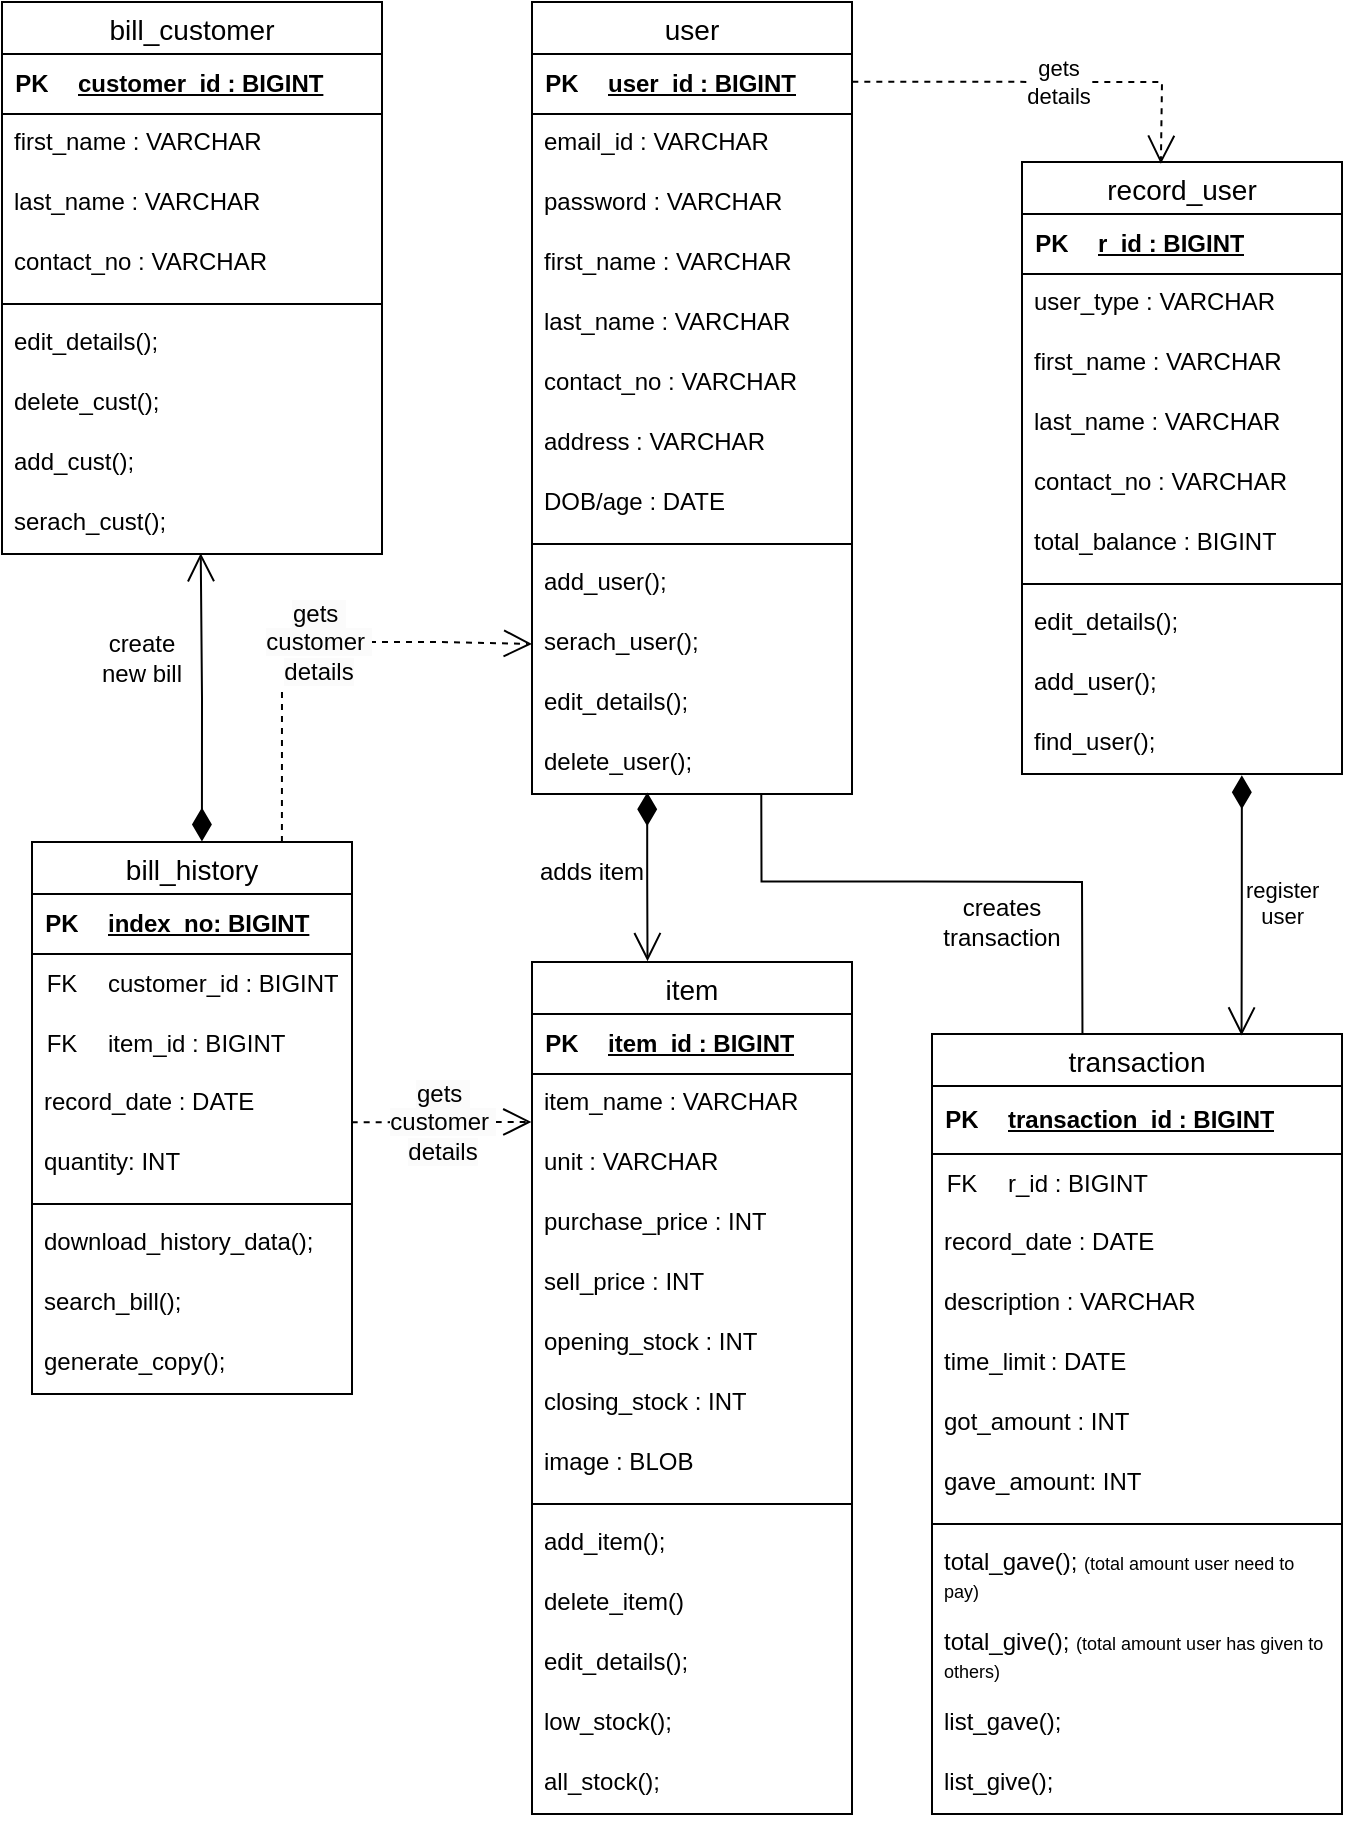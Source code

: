 <mxfile version="26.0.16">
  <diagram id="PZe1qj-bvXNTEFzyHvbW" name="Page-1">
    <mxGraphModel dx="1050" dy="1840" grid="1" gridSize="10" guides="1" tooltips="0" connect="1" arrows="1" fold="1" page="1" pageScale="1" pageWidth="827" pageHeight="1169" math="0" shadow="0">
      <root>
        <mxCell id="0" />
        <mxCell id="1" parent="0" />
        <mxCell id="OgrNJmDPZOdpI7t1inwg-30" value="user" style="swimlane;fontStyle=0;childLayout=stackLayout;horizontal=1;startSize=26;horizontalStack=0;resizeParent=1;resizeParentMax=0;resizeLast=0;collapsible=1;marginBottom=0;align=center;fontSize=14;" parent="1" vertex="1">
          <mxGeometry x="325" y="-1120" width="160" height="396" as="geometry">
            <mxRectangle x="120" y="110" width="110" height="30" as="alternateBounds" />
          </mxGeometry>
        </mxCell>
        <mxCell id="OgrNJmDPZOdpI7t1inwg-42" value="" style="shape=table;startSize=0;container=1;collapsible=1;childLayout=tableLayout;fixedRows=1;rowLines=0;fontStyle=0;align=center;resizeLast=1;strokeColor=none;fillColor=none;collapsible=0;" parent="OgrNJmDPZOdpI7t1inwg-30" vertex="1">
          <mxGeometry y="26" width="160" height="30" as="geometry" />
        </mxCell>
        <mxCell id="OgrNJmDPZOdpI7t1inwg-43" value="" style="shape=tableRow;horizontal=0;startSize=0;swimlaneHead=0;swimlaneBody=0;fillColor=none;collapsible=0;dropTarget=0;points=[[0,0.5],[1,0.5]];portConstraint=eastwest;top=0;left=0;right=0;bottom=1;" parent="OgrNJmDPZOdpI7t1inwg-42" vertex="1">
          <mxGeometry width="160" height="30" as="geometry" />
        </mxCell>
        <mxCell id="OgrNJmDPZOdpI7t1inwg-44" value="PK" style="shape=partialRectangle;connectable=0;fillColor=none;top=0;left=0;bottom=0;right=0;fontStyle=1;overflow=hidden;whiteSpace=wrap;html=1;" parent="OgrNJmDPZOdpI7t1inwg-43" vertex="1">
          <mxGeometry width="30" height="30" as="geometry">
            <mxRectangle width="30" height="30" as="alternateBounds" />
          </mxGeometry>
        </mxCell>
        <mxCell id="OgrNJmDPZOdpI7t1inwg-45" value="user_id : BIGINT" style="shape=partialRectangle;connectable=0;fillColor=none;top=0;left=0;bottom=0;right=0;align=left;spacingLeft=6;fontStyle=5;overflow=hidden;whiteSpace=wrap;html=1;" parent="OgrNJmDPZOdpI7t1inwg-43" vertex="1">
          <mxGeometry x="30" width="130" height="30" as="geometry">
            <mxRectangle width="130" height="30" as="alternateBounds" />
          </mxGeometry>
        </mxCell>
        <mxCell id="OgrNJmDPZOdpI7t1inwg-32" value="email_id : VARCHAR" style="text;strokeColor=none;fillColor=none;spacingLeft=4;spacingRight=4;overflow=hidden;rotatable=0;points=[[0,0.5],[1,0.5]];portConstraint=eastwest;fontSize=12;whiteSpace=wrap;html=1;" parent="OgrNJmDPZOdpI7t1inwg-30" vertex="1">
          <mxGeometry y="56" width="160" height="30" as="geometry" />
        </mxCell>
        <mxCell id="OgrNJmDPZOdpI7t1inwg-33" value="password : VARCHAR" style="text;strokeColor=none;fillColor=none;spacingLeft=4;spacingRight=4;overflow=hidden;rotatable=0;points=[[0,0.5],[1,0.5]];portConstraint=eastwest;fontSize=12;whiteSpace=wrap;html=1;" parent="OgrNJmDPZOdpI7t1inwg-30" vertex="1">
          <mxGeometry y="86" width="160" height="30" as="geometry" />
        </mxCell>
        <mxCell id="OgrNJmDPZOdpI7t1inwg-34" value="first_name : VARCHAR" style="text;strokeColor=none;fillColor=none;spacingLeft=4;spacingRight=4;overflow=hidden;rotatable=0;points=[[0,0.5],[1,0.5]];portConstraint=eastwest;fontSize=12;whiteSpace=wrap;html=1;" parent="OgrNJmDPZOdpI7t1inwg-30" vertex="1">
          <mxGeometry y="116" width="160" height="30" as="geometry" />
        </mxCell>
        <mxCell id="OgrNJmDPZOdpI7t1inwg-35" value="&lt;div&gt;last_name :&amp;nbsp;&lt;span style=&quot;background-color: transparent; color: light-dark(rgb(0, 0, 0), rgb(255, 255, 255));&quot;&gt;VARCHAR&lt;/span&gt;&lt;/div&gt;" style="text;strokeColor=none;fillColor=none;spacingLeft=4;spacingRight=4;overflow=hidden;rotatable=0;points=[[0,0.5],[1,0.5]];portConstraint=eastwest;fontSize=12;whiteSpace=wrap;html=1;" parent="OgrNJmDPZOdpI7t1inwg-30" vertex="1">
          <mxGeometry y="146" width="160" height="30" as="geometry" />
        </mxCell>
        <mxCell id="OgrNJmDPZOdpI7t1inwg-36" value="contact_no : VARCHAR" style="text;strokeColor=none;fillColor=none;spacingLeft=4;spacingRight=4;overflow=hidden;rotatable=0;points=[[0,0.5],[1,0.5]];portConstraint=eastwest;fontSize=12;whiteSpace=wrap;html=1;" parent="OgrNJmDPZOdpI7t1inwg-30" vertex="1">
          <mxGeometry y="176" width="160" height="30" as="geometry" />
        </mxCell>
        <mxCell id="OgrNJmDPZOdpI7t1inwg-37" value="address : VARCHAR" style="text;strokeColor=none;fillColor=none;spacingLeft=4;spacingRight=4;overflow=hidden;rotatable=0;points=[[0,0.5],[1,0.5]];portConstraint=eastwest;fontSize=12;whiteSpace=wrap;html=1;" parent="OgrNJmDPZOdpI7t1inwg-30" vertex="1">
          <mxGeometry y="206" width="160" height="30" as="geometry" />
        </mxCell>
        <mxCell id="OgrNJmDPZOdpI7t1inwg-46" value="DOB/age : DATE" style="text;strokeColor=none;fillColor=none;spacingLeft=4;spacingRight=4;overflow=hidden;rotatable=0;points=[[0,0.5],[1,0.5]];portConstraint=eastwest;fontSize=12;whiteSpace=wrap;html=1;" parent="OgrNJmDPZOdpI7t1inwg-30" vertex="1">
          <mxGeometry y="236" width="160" height="30" as="geometry" />
        </mxCell>
        <mxCell id="rYFZgHPbWx4x0W_JMUSm-1" value="" style="line;strokeWidth=1;rotatable=0;dashed=0;labelPosition=right;align=left;verticalAlign=middle;spacingTop=0;spacingLeft=6;points=[];portConstraint=eastwest;" parent="OgrNJmDPZOdpI7t1inwg-30" vertex="1">
          <mxGeometry y="266" width="160" height="10" as="geometry" />
        </mxCell>
        <mxCell id="neERQ3OP8gkBH_mZIdAy-8" value="add_user();" style="text;strokeColor=none;fillColor=none;spacingLeft=4;spacingRight=4;overflow=hidden;rotatable=0;points=[[0,0.5],[1,0.5]];portConstraint=eastwest;fontSize=12;whiteSpace=wrap;html=1;" parent="OgrNJmDPZOdpI7t1inwg-30" vertex="1">
          <mxGeometry y="276" width="160" height="30" as="geometry" />
        </mxCell>
        <mxCell id="neERQ3OP8gkBH_mZIdAy-10" value="serach_user();" style="text;strokeColor=none;fillColor=none;spacingLeft=4;spacingRight=4;overflow=hidden;rotatable=0;points=[[0,0.5],[1,0.5]];portConstraint=eastwest;fontSize=12;whiteSpace=wrap;html=1;" parent="OgrNJmDPZOdpI7t1inwg-30" vertex="1">
          <mxGeometry y="306" width="160" height="30" as="geometry" />
        </mxCell>
        <mxCell id="uLHQg3pXiaKeuzU78tB_-4" value="edit_details();" style="text;strokeColor=none;fillColor=none;spacingLeft=4;spacingRight=4;overflow=hidden;rotatable=0;points=[[0,0.5],[1,0.5]];portConstraint=eastwest;fontSize=12;whiteSpace=wrap;html=1;" parent="OgrNJmDPZOdpI7t1inwg-30" vertex="1">
          <mxGeometry y="336" width="160" height="30" as="geometry" />
        </mxCell>
        <mxCell id="neERQ3OP8gkBH_mZIdAy-9" value="delete_user();" style="text;strokeColor=none;fillColor=none;spacingLeft=4;spacingRight=4;overflow=hidden;rotatable=0;points=[[0,0.5],[1,0.5]];portConstraint=eastwest;fontSize=12;whiteSpace=wrap;html=1;" parent="OgrNJmDPZOdpI7t1inwg-30" vertex="1">
          <mxGeometry y="366" width="160" height="30" as="geometry" />
        </mxCell>
        <mxCell id="OgrNJmDPZOdpI7t1inwg-47" value="item" style="swimlane;fontStyle=0;childLayout=stackLayout;horizontal=1;startSize=26;horizontalStack=0;resizeParent=1;resizeParentMax=0;resizeLast=0;collapsible=1;marginBottom=0;align=center;fontSize=14;" parent="1" vertex="1">
          <mxGeometry x="325" y="-640" width="160" height="426" as="geometry">
            <mxRectangle x="120" y="490" width="110" height="30" as="alternateBounds" />
          </mxGeometry>
        </mxCell>
        <mxCell id="OgrNJmDPZOdpI7t1inwg-48" value="" style="shape=table;startSize=0;container=1;collapsible=1;childLayout=tableLayout;fixedRows=1;rowLines=0;fontStyle=0;align=center;resizeLast=1;strokeColor=none;fillColor=none;collapsible=0;" parent="OgrNJmDPZOdpI7t1inwg-47" vertex="1">
          <mxGeometry y="26" width="160" height="30" as="geometry" />
        </mxCell>
        <mxCell id="OgrNJmDPZOdpI7t1inwg-49" value="" style="shape=tableRow;horizontal=0;startSize=0;swimlaneHead=0;swimlaneBody=0;fillColor=none;collapsible=0;dropTarget=0;points=[[0,0.5],[1,0.5]];portConstraint=eastwest;top=0;left=0;right=0;bottom=1;" parent="OgrNJmDPZOdpI7t1inwg-48" vertex="1">
          <mxGeometry width="160" height="30" as="geometry" />
        </mxCell>
        <mxCell id="OgrNJmDPZOdpI7t1inwg-50" value="PK" style="shape=partialRectangle;connectable=0;fillColor=none;top=0;left=0;bottom=0;right=0;fontStyle=1;overflow=hidden;whiteSpace=wrap;html=1;" parent="OgrNJmDPZOdpI7t1inwg-49" vertex="1">
          <mxGeometry width="30" height="30" as="geometry">
            <mxRectangle width="30" height="30" as="alternateBounds" />
          </mxGeometry>
        </mxCell>
        <mxCell id="OgrNJmDPZOdpI7t1inwg-51" value="item_id : BIGINT" style="shape=partialRectangle;connectable=0;fillColor=none;top=0;left=0;bottom=0;right=0;align=left;spacingLeft=6;fontStyle=5;overflow=hidden;whiteSpace=wrap;html=1;" parent="OgrNJmDPZOdpI7t1inwg-49" vertex="1">
          <mxGeometry x="30" width="130" height="30" as="geometry">
            <mxRectangle width="130" height="30" as="alternateBounds" />
          </mxGeometry>
        </mxCell>
        <mxCell id="OgrNJmDPZOdpI7t1inwg-52" value="item_name : VARCHAR" style="text;strokeColor=none;fillColor=none;spacingLeft=4;spacingRight=4;overflow=hidden;rotatable=0;points=[[0,0.5],[1,0.5]];portConstraint=eastwest;fontSize=12;whiteSpace=wrap;html=1;" parent="OgrNJmDPZOdpI7t1inwg-47" vertex="1">
          <mxGeometry y="56" width="160" height="30" as="geometry" />
        </mxCell>
        <mxCell id="OgrNJmDPZOdpI7t1inwg-53" value="unit : VARCHAR" style="text;strokeColor=none;fillColor=none;spacingLeft=4;spacingRight=4;overflow=hidden;rotatable=0;points=[[0,0.5],[1,0.5]];portConstraint=eastwest;fontSize=12;whiteSpace=wrap;html=1;" parent="OgrNJmDPZOdpI7t1inwg-47" vertex="1">
          <mxGeometry y="86" width="160" height="30" as="geometry" />
        </mxCell>
        <mxCell id="OgrNJmDPZOdpI7t1inwg-55" value="&lt;div&gt;purchase_price : INT&lt;/div&gt;" style="text;strokeColor=none;fillColor=none;spacingLeft=4;spacingRight=4;overflow=hidden;rotatable=0;points=[[0,0.5],[1,0.5]];portConstraint=eastwest;fontSize=12;whiteSpace=wrap;html=1;" parent="OgrNJmDPZOdpI7t1inwg-47" vertex="1">
          <mxGeometry y="116" width="160" height="30" as="geometry" />
        </mxCell>
        <mxCell id="OgrNJmDPZOdpI7t1inwg-54" value="sell_price : INT" style="text;strokeColor=none;fillColor=none;spacingLeft=4;spacingRight=4;overflow=hidden;rotatable=0;points=[[0,0.5],[1,0.5]];portConstraint=eastwest;fontSize=12;whiteSpace=wrap;html=1;" parent="OgrNJmDPZOdpI7t1inwg-47" vertex="1">
          <mxGeometry y="146" width="160" height="30" as="geometry" />
        </mxCell>
        <mxCell id="OgrNJmDPZOdpI7t1inwg-56" value="opening_stock : INT&lt;span style=&quot;white-space: pre;&quot;&gt;&#x9;&lt;/span&gt;" style="text;strokeColor=none;fillColor=none;spacingLeft=4;spacingRight=4;overflow=hidden;rotatable=0;points=[[0,0.5],[1,0.5]];portConstraint=eastwest;fontSize=12;whiteSpace=wrap;html=1;" parent="OgrNJmDPZOdpI7t1inwg-47" vertex="1">
          <mxGeometry y="176" width="160" height="30" as="geometry" />
        </mxCell>
        <mxCell id="OgrNJmDPZOdpI7t1inwg-57" value="closing_stock : INT" style="text;strokeColor=none;fillColor=none;spacingLeft=4;spacingRight=4;overflow=hidden;rotatable=0;points=[[0,0.5],[1,0.5]];portConstraint=eastwest;fontSize=12;whiteSpace=wrap;html=1;" parent="OgrNJmDPZOdpI7t1inwg-47" vertex="1">
          <mxGeometry y="206" width="160" height="30" as="geometry" />
        </mxCell>
        <mxCell id="OgrNJmDPZOdpI7t1inwg-58" value="image : BLOB" style="text;strokeColor=none;fillColor=none;spacingLeft=4;spacingRight=4;overflow=hidden;rotatable=0;points=[[0,0.5],[1,0.5]];portConstraint=eastwest;fontSize=12;whiteSpace=wrap;html=1;" parent="OgrNJmDPZOdpI7t1inwg-47" vertex="1">
          <mxGeometry y="236" width="160" height="30" as="geometry" />
        </mxCell>
        <mxCell id="rYFZgHPbWx4x0W_JMUSm-25" value="" style="line;strokeWidth=1;rotatable=0;dashed=0;labelPosition=right;align=left;verticalAlign=middle;spacingTop=0;spacingLeft=6;points=[];portConstraint=eastwest;" parent="OgrNJmDPZOdpI7t1inwg-47" vertex="1">
          <mxGeometry y="266" width="160" height="10" as="geometry" />
        </mxCell>
        <mxCell id="neERQ3OP8gkBH_mZIdAy-6" value="add_item();" style="text;strokeColor=none;fillColor=none;spacingLeft=4;spacingRight=4;overflow=hidden;rotatable=0;points=[[0,0.5],[1,0.5]];portConstraint=eastwest;fontSize=12;whiteSpace=wrap;html=1;" parent="OgrNJmDPZOdpI7t1inwg-47" vertex="1">
          <mxGeometry y="276" width="160" height="30" as="geometry" />
        </mxCell>
        <mxCell id="neERQ3OP8gkBH_mZIdAy-7" value="delete_item()" style="text;strokeColor=none;fillColor=none;spacingLeft=4;spacingRight=4;overflow=hidden;rotatable=0;points=[[0,0.5],[1,0.5]];portConstraint=eastwest;fontSize=12;whiteSpace=wrap;html=1;" parent="OgrNJmDPZOdpI7t1inwg-47" vertex="1">
          <mxGeometry y="306" width="160" height="30" as="geometry" />
        </mxCell>
        <mxCell id="neERQ3OP8gkBH_mZIdAy-1" value="edit_details();" style="text;strokeColor=none;fillColor=none;spacingLeft=4;spacingRight=4;overflow=hidden;rotatable=0;points=[[0,0.5],[1,0.5]];portConstraint=eastwest;fontSize=12;whiteSpace=wrap;html=1;" parent="OgrNJmDPZOdpI7t1inwg-47" vertex="1">
          <mxGeometry y="336" width="160" height="30" as="geometry" />
        </mxCell>
        <mxCell id="uLHQg3pXiaKeuzU78tB_-5" value="low_stock();" style="text;strokeColor=none;fillColor=none;spacingLeft=4;spacingRight=4;overflow=hidden;rotatable=0;points=[[0,0.5],[1,0.5]];portConstraint=eastwest;fontSize=12;whiteSpace=wrap;html=1;" parent="OgrNJmDPZOdpI7t1inwg-47" vertex="1">
          <mxGeometry y="366" width="160" height="30" as="geometry" />
        </mxCell>
        <mxCell id="uLHQg3pXiaKeuzU78tB_-6" value="all_stock();" style="text;strokeColor=none;fillColor=none;spacingLeft=4;spacingRight=4;overflow=hidden;rotatable=0;points=[[0,0.5],[1,0.5]];portConstraint=eastwest;fontSize=12;whiteSpace=wrap;html=1;" parent="OgrNJmDPZOdpI7t1inwg-47" vertex="1">
          <mxGeometry y="396" width="160" height="30" as="geometry" />
        </mxCell>
        <mxCell id="OgrNJmDPZOdpI7t1inwg-59" value="record_user" style="swimlane;fontStyle=0;childLayout=stackLayout;horizontal=1;startSize=26;horizontalStack=0;resizeParent=1;resizeParentMax=0;resizeLast=0;collapsible=1;marginBottom=0;align=center;fontSize=14;glass=0;shadow=0;rounded=0;swimlaneLine=1;" parent="1" vertex="1">
          <mxGeometry x="570" y="-1040" width="160" height="306" as="geometry">
            <mxRectangle x="490" y="200" width="110" height="30" as="alternateBounds" />
          </mxGeometry>
        </mxCell>
        <mxCell id="OgrNJmDPZOdpI7t1inwg-60" value="" style="shape=table;startSize=0;container=1;collapsible=1;childLayout=tableLayout;fixedRows=1;rowLines=0;fontStyle=0;align=center;resizeLast=1;strokeColor=none;fillColor=none;collapsible=0;" parent="OgrNJmDPZOdpI7t1inwg-59" vertex="1">
          <mxGeometry y="26" width="160" height="30" as="geometry" />
        </mxCell>
        <mxCell id="OgrNJmDPZOdpI7t1inwg-61" value="" style="shape=tableRow;horizontal=0;startSize=0;swimlaneHead=0;swimlaneBody=0;fillColor=none;collapsible=0;dropTarget=0;points=[[0,0.5],[1,0.5]];portConstraint=eastwest;top=0;left=0;right=0;bottom=1;" parent="OgrNJmDPZOdpI7t1inwg-60" vertex="1">
          <mxGeometry width="160" height="30" as="geometry" />
        </mxCell>
        <mxCell id="OgrNJmDPZOdpI7t1inwg-62" value="PK" style="shape=partialRectangle;connectable=0;fillColor=none;top=0;left=0;bottom=0;right=0;fontStyle=1;overflow=hidden;whiteSpace=wrap;html=1;" parent="OgrNJmDPZOdpI7t1inwg-61" vertex="1">
          <mxGeometry width="30" height="30" as="geometry">
            <mxRectangle width="30" height="30" as="alternateBounds" />
          </mxGeometry>
        </mxCell>
        <mxCell id="OgrNJmDPZOdpI7t1inwg-63" value="r_id : BIGINT" style="shape=partialRectangle;connectable=0;fillColor=none;top=0;left=0;bottom=0;right=0;align=left;spacingLeft=6;fontStyle=5;overflow=hidden;whiteSpace=wrap;html=1;" parent="OgrNJmDPZOdpI7t1inwg-61" vertex="1">
          <mxGeometry x="30" width="130" height="30" as="geometry">
            <mxRectangle width="130" height="30" as="alternateBounds" />
          </mxGeometry>
        </mxCell>
        <mxCell id="OgrNJmDPZOdpI7t1inwg-64" value="user_type : VARCHAR" style="text;strokeColor=none;fillColor=none;spacingLeft=4;spacingRight=4;overflow=hidden;rotatable=0;points=[[0,0.5],[1,0.5]];portConstraint=eastwest;fontSize=12;whiteSpace=wrap;html=1;" parent="OgrNJmDPZOdpI7t1inwg-59" vertex="1">
          <mxGeometry y="56" width="160" height="30" as="geometry" />
        </mxCell>
        <mxCell id="OgrNJmDPZOdpI7t1inwg-66" value="first_name : VARCHAR" style="text;strokeColor=none;fillColor=none;spacingLeft=4;spacingRight=4;overflow=hidden;rotatable=0;points=[[0,0.5],[1,0.5]];portConstraint=eastwest;fontSize=12;whiteSpace=wrap;html=1;" parent="OgrNJmDPZOdpI7t1inwg-59" vertex="1">
          <mxGeometry y="86" width="160" height="30" as="geometry" />
        </mxCell>
        <mxCell id="OgrNJmDPZOdpI7t1inwg-67" value="&lt;div&gt;last_name :&amp;nbsp;&lt;span style=&quot;background-color: transparent; color: light-dark(rgb(0, 0, 0), rgb(255, 255, 255));&quot;&gt;VARCHAR&lt;/span&gt;&lt;/div&gt;" style="text;strokeColor=none;fillColor=none;spacingLeft=4;spacingRight=4;overflow=hidden;rotatable=0;points=[[0,0.5],[1,0.5]];portConstraint=eastwest;fontSize=12;whiteSpace=wrap;html=1;" parent="OgrNJmDPZOdpI7t1inwg-59" vertex="1">
          <mxGeometry y="116" width="160" height="30" as="geometry" />
        </mxCell>
        <mxCell id="OgrNJmDPZOdpI7t1inwg-68" value="contact_no : VARCHAR" style="text;strokeColor=none;fillColor=none;spacingLeft=4;spacingRight=4;overflow=hidden;rotatable=0;points=[[0,0.5],[1,0.5]];portConstraint=eastwest;fontSize=12;whiteSpace=wrap;html=1;" parent="OgrNJmDPZOdpI7t1inwg-59" vertex="1">
          <mxGeometry y="146" width="160" height="30" as="geometry" />
        </mxCell>
        <mxCell id="OgrNJmDPZOdpI7t1inwg-65" value="total_balance : BIGINT" style="text;strokeColor=none;fillColor=none;spacingLeft=4;spacingRight=4;overflow=hidden;rotatable=0;points=[[0,0.5],[1,0.5]];portConstraint=eastwest;fontSize=12;whiteSpace=wrap;html=1;" parent="OgrNJmDPZOdpI7t1inwg-59" vertex="1">
          <mxGeometry y="176" width="160" height="30" as="geometry" />
        </mxCell>
        <mxCell id="rYFZgHPbWx4x0W_JMUSm-21" value="" style="line;strokeWidth=1;rotatable=0;dashed=0;labelPosition=right;align=left;verticalAlign=middle;spacingTop=0;spacingLeft=6;points=[];portConstraint=eastwest;" parent="OgrNJmDPZOdpI7t1inwg-59" vertex="1">
          <mxGeometry y="206" width="160" height="10" as="geometry" />
        </mxCell>
        <mxCell id="neERQ3OP8gkBH_mZIdAy-5" value="edit_details();" style="text;strokeColor=none;fillColor=none;spacingLeft=4;spacingRight=4;overflow=hidden;rotatable=0;points=[[0,0.5],[1,0.5]];portConstraint=eastwest;fontSize=12;whiteSpace=wrap;html=1;" parent="OgrNJmDPZOdpI7t1inwg-59" vertex="1">
          <mxGeometry y="216" width="160" height="30" as="geometry" />
        </mxCell>
        <mxCell id="neERQ3OP8gkBH_mZIdAy-11" value="add_user();" style="text;strokeColor=none;fillColor=none;spacingLeft=4;spacingRight=4;overflow=hidden;rotatable=0;points=[[0,0.5],[1,0.5]];portConstraint=eastwest;fontSize=12;whiteSpace=wrap;html=1;" parent="OgrNJmDPZOdpI7t1inwg-59" vertex="1">
          <mxGeometry y="246" width="160" height="30" as="geometry" />
        </mxCell>
        <mxCell id="neERQ3OP8gkBH_mZIdAy-4" value="find_user();" style="text;strokeColor=none;fillColor=none;spacingLeft=4;spacingRight=4;overflow=hidden;rotatable=0;points=[[0,0.5],[1,0.5]];portConstraint=eastwest;fontSize=12;whiteSpace=wrap;html=1;" parent="OgrNJmDPZOdpI7t1inwg-59" vertex="1">
          <mxGeometry y="276" width="160" height="30" as="geometry" />
        </mxCell>
        <mxCell id="OgrNJmDPZOdpI7t1inwg-71" value="transaction" style="swimlane;fontStyle=0;childLayout=stackLayout;horizontal=1;startSize=26;horizontalStack=0;resizeParent=1;resizeParentMax=0;resizeLast=0;collapsible=1;marginBottom=0;align=center;fontSize=14;" parent="1" vertex="1">
          <mxGeometry x="525" y="-604" width="205" height="390" as="geometry">
            <mxRectangle x="670" y="200" width="110" height="30" as="alternateBounds" />
          </mxGeometry>
        </mxCell>
        <mxCell id="OgrNJmDPZOdpI7t1inwg-72" value="" style="shape=table;startSize=0;container=1;collapsible=1;childLayout=tableLayout;fixedRows=1;rowLines=0;fontStyle=0;align=center;resizeLast=1;strokeColor=none;fillColor=none;collapsible=0;" parent="OgrNJmDPZOdpI7t1inwg-71" vertex="1">
          <mxGeometry y="26" width="205" height="34" as="geometry" />
        </mxCell>
        <mxCell id="OgrNJmDPZOdpI7t1inwg-73" value="" style="shape=tableRow;horizontal=0;startSize=0;swimlaneHead=0;swimlaneBody=0;fillColor=none;collapsible=0;dropTarget=0;points=[[0,0.5],[1,0.5]];portConstraint=eastwest;top=0;left=0;right=0;bottom=1;" parent="OgrNJmDPZOdpI7t1inwg-72" vertex="1">
          <mxGeometry width="205" height="34" as="geometry" />
        </mxCell>
        <mxCell id="OgrNJmDPZOdpI7t1inwg-74" value="PK" style="shape=partialRectangle;connectable=0;fillColor=none;top=0;left=0;bottom=0;right=0;fontStyle=1;overflow=hidden;whiteSpace=wrap;html=1;" parent="OgrNJmDPZOdpI7t1inwg-73" vertex="1">
          <mxGeometry width="30" height="34" as="geometry">
            <mxRectangle width="30" height="34" as="alternateBounds" />
          </mxGeometry>
        </mxCell>
        <mxCell id="OgrNJmDPZOdpI7t1inwg-75" value="transaction_id : BIGINT" style="shape=partialRectangle;connectable=0;fillColor=none;top=0;left=0;bottom=0;right=0;align=left;spacingLeft=6;fontStyle=5;overflow=hidden;whiteSpace=wrap;html=1;" parent="OgrNJmDPZOdpI7t1inwg-73" vertex="1">
          <mxGeometry x="30" width="175" height="34" as="geometry">
            <mxRectangle width="175" height="34" as="alternateBounds" />
          </mxGeometry>
        </mxCell>
        <mxCell id="OgrNJmDPZOdpI7t1inwg-81" value="" style="shape=table;startSize=0;container=1;collapsible=1;childLayout=tableLayout;fixedRows=1;rowLines=0;fontStyle=0;align=center;resizeLast=1;strokeColor=none;fillColor=none;collapsible=0;" parent="OgrNJmDPZOdpI7t1inwg-71" vertex="1">
          <mxGeometry y="60" width="205" height="30" as="geometry" />
        </mxCell>
        <mxCell id="OgrNJmDPZOdpI7t1inwg-82" value="" style="shape=tableRow;horizontal=0;startSize=0;swimlaneHead=0;swimlaneBody=0;fillColor=none;collapsible=0;dropTarget=0;points=[[0,0.5],[1,0.5]];portConstraint=eastwest;top=0;left=0;right=0;bottom=0;" parent="OgrNJmDPZOdpI7t1inwg-81" vertex="1">
          <mxGeometry width="205" height="30" as="geometry" />
        </mxCell>
        <mxCell id="OgrNJmDPZOdpI7t1inwg-83" value="FK" style="shape=partialRectangle;connectable=0;fillColor=none;top=0;left=0;bottom=0;right=0;fontStyle=0;overflow=hidden;whiteSpace=wrap;html=1;" parent="OgrNJmDPZOdpI7t1inwg-82" vertex="1">
          <mxGeometry width="30" height="30" as="geometry">
            <mxRectangle width="30" height="30" as="alternateBounds" />
          </mxGeometry>
        </mxCell>
        <mxCell id="OgrNJmDPZOdpI7t1inwg-84" value="r_id : BIGINT" style="shape=partialRectangle;connectable=0;fillColor=none;top=0;left=0;bottom=0;right=0;align=left;spacingLeft=6;fontStyle=0;overflow=hidden;whiteSpace=wrap;html=1;" parent="OgrNJmDPZOdpI7t1inwg-82" vertex="1">
          <mxGeometry x="30" width="175" height="30" as="geometry">
            <mxRectangle width="175" height="30" as="alternateBounds" />
          </mxGeometry>
        </mxCell>
        <mxCell id="OgrNJmDPZOdpI7t1inwg-76" value="record_date : DATE" style="text;strokeColor=none;fillColor=none;spacingLeft=4;spacingRight=4;overflow=hidden;rotatable=0;points=[[0,0.5],[1,0.5]];portConstraint=eastwest;fontSize=12;whiteSpace=wrap;html=1;" parent="OgrNJmDPZOdpI7t1inwg-71" vertex="1">
          <mxGeometry y="90" width="205" height="30" as="geometry" />
        </mxCell>
        <mxCell id="OgrNJmDPZOdpI7t1inwg-77" value="description : VARCHAR" style="text;strokeColor=none;fillColor=none;spacingLeft=4;spacingRight=4;overflow=hidden;rotatable=0;points=[[0,0.5],[1,0.5]];portConstraint=eastwest;fontSize=12;whiteSpace=wrap;html=1;" parent="OgrNJmDPZOdpI7t1inwg-71" vertex="1">
          <mxGeometry y="120" width="205" height="30" as="geometry" />
        </mxCell>
        <mxCell id="OgrNJmDPZOdpI7t1inwg-78" value="&lt;div&gt;time_limit&lt;span style=&quot;white-space: pre;&quot;&gt;&#x9;&lt;/span&gt;: DATE&lt;/div&gt;" style="text;strokeColor=none;fillColor=none;spacingLeft=4;spacingRight=4;overflow=hidden;rotatable=0;points=[[0,0.5],[1,0.5]];portConstraint=eastwest;fontSize=12;whiteSpace=wrap;html=1;" parent="OgrNJmDPZOdpI7t1inwg-71" vertex="1">
          <mxGeometry y="150" width="205" height="30" as="geometry" />
        </mxCell>
        <mxCell id="OgrNJmDPZOdpI7t1inwg-79" value="got_amount : INT" style="text;strokeColor=none;fillColor=none;spacingLeft=4;spacingRight=4;overflow=hidden;rotatable=0;points=[[0,0.5],[1,0.5]];portConstraint=eastwest;fontSize=12;whiteSpace=wrap;html=1;" parent="OgrNJmDPZOdpI7t1inwg-71" vertex="1">
          <mxGeometry y="180" width="205" height="30" as="geometry" />
        </mxCell>
        <mxCell id="OgrNJmDPZOdpI7t1inwg-80" value="gave_amount: INT" style="text;strokeColor=none;fillColor=none;spacingLeft=4;spacingRight=4;overflow=hidden;rotatable=0;points=[[0,0.5],[1,0.5]];portConstraint=eastwest;fontSize=12;whiteSpace=wrap;html=1;" parent="OgrNJmDPZOdpI7t1inwg-71" vertex="1">
          <mxGeometry y="210" width="205" height="30" as="geometry" />
        </mxCell>
        <mxCell id="rYFZgHPbWx4x0W_JMUSm-29" value="" style="line;strokeWidth=1;rotatable=0;dashed=0;labelPosition=right;align=left;verticalAlign=middle;spacingTop=0;spacingLeft=6;points=[];portConstraint=eastwest;" parent="OgrNJmDPZOdpI7t1inwg-71" vertex="1">
          <mxGeometry y="240" width="205" height="10" as="geometry" />
        </mxCell>
        <mxCell id="uLHQg3pXiaKeuzU78tB_-11" value="total_gave(); &lt;font style=&quot;font-size: 9px;&quot;&gt;(total amount user need to pay)&lt;/font&gt;" style="text;strokeColor=none;fillColor=none;spacingLeft=4;spacingRight=4;overflow=hidden;rotatable=0;points=[[0,0.5],[1,0.5]];portConstraint=eastwest;fontSize=12;whiteSpace=wrap;html=1;" parent="OgrNJmDPZOdpI7t1inwg-71" vertex="1">
          <mxGeometry y="250" width="205" height="40" as="geometry" />
        </mxCell>
        <mxCell id="uLHQg3pXiaKeuzU78tB_-12" value="total_give(); &lt;font style=&quot;font-size: 9px;&quot;&gt;(total amount user has given to others)&lt;/font&gt;" style="text;strokeColor=none;fillColor=none;spacingLeft=4;spacingRight=4;overflow=hidden;rotatable=0;points=[[0,0.5],[1,0.5]];portConstraint=eastwest;fontSize=12;whiteSpace=wrap;html=1;" parent="OgrNJmDPZOdpI7t1inwg-71" vertex="1">
          <mxGeometry y="290" width="205" height="40" as="geometry" />
        </mxCell>
        <mxCell id="lvK8t2-tomPU8dcrrCPu-1" value="list_gave();" style="text;strokeColor=none;fillColor=none;spacingLeft=4;spacingRight=4;overflow=hidden;rotatable=0;points=[[0,0.5],[1,0.5]];portConstraint=eastwest;fontSize=12;whiteSpace=wrap;html=1;" parent="OgrNJmDPZOdpI7t1inwg-71" vertex="1">
          <mxGeometry y="330" width="205" height="30" as="geometry" />
        </mxCell>
        <mxCell id="lvK8t2-tomPU8dcrrCPu-2" value="list_give();" style="text;strokeColor=none;fillColor=none;spacingLeft=4;spacingRight=4;overflow=hidden;rotatable=0;points=[[0,0.5],[1,0.5]];portConstraint=eastwest;fontSize=12;whiteSpace=wrap;html=1;" parent="OgrNJmDPZOdpI7t1inwg-71" vertex="1">
          <mxGeometry y="360" width="205" height="30" as="geometry" />
        </mxCell>
        <mxCell id="OgrNJmDPZOdpI7t1inwg-85" value="bill_history" style="swimlane;fontStyle=0;childLayout=stackLayout;horizontal=1;startSize=26;horizontalStack=0;resizeParent=1;resizeParentMax=0;resizeLast=0;collapsible=1;marginBottom=0;align=center;fontSize=14;" parent="1" vertex="1">
          <mxGeometry x="75" y="-700" width="160" height="276" as="geometry">
            <mxRectangle x="850" y="200" width="110" height="30" as="alternateBounds" />
          </mxGeometry>
        </mxCell>
        <mxCell id="OgrNJmDPZOdpI7t1inwg-86" value="" style="shape=table;startSize=0;container=1;collapsible=1;childLayout=tableLayout;fixedRows=1;rowLines=0;fontStyle=0;align=center;resizeLast=1;strokeColor=none;fillColor=none;collapsible=0;" parent="OgrNJmDPZOdpI7t1inwg-85" vertex="1">
          <mxGeometry y="26" width="160" height="90" as="geometry" />
        </mxCell>
        <mxCell id="OgrNJmDPZOdpI7t1inwg-87" value="" style="shape=tableRow;horizontal=0;startSize=0;swimlaneHead=0;swimlaneBody=0;fillColor=none;collapsible=0;dropTarget=0;points=[[0,0.5],[1,0.5]];portConstraint=eastwest;top=0;left=0;right=0;bottom=1;" parent="OgrNJmDPZOdpI7t1inwg-86" vertex="1">
          <mxGeometry width="160" height="30" as="geometry" />
        </mxCell>
        <mxCell id="OgrNJmDPZOdpI7t1inwg-88" value="PK" style="shape=partialRectangle;connectable=0;fillColor=none;top=0;left=0;bottom=0;right=0;fontStyle=1;overflow=hidden;whiteSpace=wrap;html=1;" parent="OgrNJmDPZOdpI7t1inwg-87" vertex="1">
          <mxGeometry width="30" height="30" as="geometry">
            <mxRectangle width="30" height="30" as="alternateBounds" />
          </mxGeometry>
        </mxCell>
        <mxCell id="OgrNJmDPZOdpI7t1inwg-89" value="index_no: BIGINT" style="shape=partialRectangle;connectable=0;fillColor=none;top=0;left=0;bottom=0;right=0;align=left;spacingLeft=6;fontStyle=5;overflow=hidden;whiteSpace=wrap;html=1;" parent="OgrNJmDPZOdpI7t1inwg-87" vertex="1">
          <mxGeometry x="30" width="130" height="30" as="geometry">
            <mxRectangle width="130" height="30" as="alternateBounds" />
          </mxGeometry>
        </mxCell>
        <mxCell id="OgrNJmDPZOdpI7t1inwg-95" value="" style="shape=tableRow;horizontal=0;startSize=0;swimlaneHead=0;swimlaneBody=0;fillColor=none;collapsible=0;dropTarget=0;points=[[0,0.5],[1,0.5]];portConstraint=eastwest;top=0;left=0;right=0;bottom=0;" parent="OgrNJmDPZOdpI7t1inwg-86" vertex="1">
          <mxGeometry y="30" width="160" height="30" as="geometry" />
        </mxCell>
        <mxCell id="OgrNJmDPZOdpI7t1inwg-96" value="FK" style="shape=partialRectangle;connectable=0;fillColor=none;top=0;left=0;bottom=0;right=0;fontStyle=0;overflow=hidden;whiteSpace=wrap;html=1;" parent="OgrNJmDPZOdpI7t1inwg-95" vertex="1">
          <mxGeometry width="30" height="30" as="geometry">
            <mxRectangle width="30" height="30" as="alternateBounds" />
          </mxGeometry>
        </mxCell>
        <mxCell id="OgrNJmDPZOdpI7t1inwg-97" value="customer_id : BIGINT" style="shape=partialRectangle;connectable=0;fillColor=none;top=0;left=0;bottom=0;right=0;align=left;spacingLeft=6;fontStyle=0;overflow=hidden;whiteSpace=wrap;html=1;" parent="OgrNJmDPZOdpI7t1inwg-95" vertex="1">
          <mxGeometry x="30" width="130" height="30" as="geometry">
            <mxRectangle width="130" height="30" as="alternateBounds" />
          </mxGeometry>
        </mxCell>
        <mxCell id="OgrNJmDPZOdpI7t1inwg-98" value="" style="shape=tableRow;horizontal=0;startSize=0;swimlaneHead=0;swimlaneBody=0;fillColor=none;collapsible=0;dropTarget=0;points=[[0,0.5],[1,0.5]];portConstraint=eastwest;top=0;left=0;right=0;bottom=0;" parent="OgrNJmDPZOdpI7t1inwg-86" vertex="1">
          <mxGeometry y="60" width="160" height="30" as="geometry" />
        </mxCell>
        <mxCell id="OgrNJmDPZOdpI7t1inwg-99" value="FK" style="shape=partialRectangle;connectable=0;fillColor=none;top=0;left=0;bottom=0;right=0;fontStyle=0;overflow=hidden;whiteSpace=wrap;html=1;" parent="OgrNJmDPZOdpI7t1inwg-98" vertex="1">
          <mxGeometry width="30" height="30" as="geometry">
            <mxRectangle width="30" height="30" as="alternateBounds" />
          </mxGeometry>
        </mxCell>
        <mxCell id="OgrNJmDPZOdpI7t1inwg-100" value="item_id : BIGINT" style="shape=partialRectangle;connectable=0;fillColor=none;top=0;left=0;bottom=0;right=0;align=left;spacingLeft=6;fontStyle=0;overflow=hidden;whiteSpace=wrap;html=1;" parent="OgrNJmDPZOdpI7t1inwg-98" vertex="1">
          <mxGeometry x="30" width="130" height="30" as="geometry">
            <mxRectangle width="130" height="30" as="alternateBounds" />
          </mxGeometry>
        </mxCell>
        <mxCell id="OgrNJmDPZOdpI7t1inwg-92" value="&lt;div&gt;record_date : DATE&lt;/div&gt;" style="text;strokeColor=none;fillColor=none;spacingLeft=4;spacingRight=4;overflow=hidden;rotatable=0;points=[[0,0.5],[1,0.5]];portConstraint=eastwest;fontSize=12;whiteSpace=wrap;html=1;" parent="OgrNJmDPZOdpI7t1inwg-85" vertex="1">
          <mxGeometry y="116" width="160" height="30" as="geometry" />
        </mxCell>
        <mxCell id="OgrNJmDPZOdpI7t1inwg-93" value="quantity: INT&amp;nbsp;" style="text;strokeColor=none;fillColor=none;spacingLeft=4;spacingRight=4;overflow=hidden;rotatable=0;points=[[0,0.5],[1,0.5]];portConstraint=eastwest;fontSize=12;whiteSpace=wrap;html=1;" parent="OgrNJmDPZOdpI7t1inwg-85" vertex="1">
          <mxGeometry y="146" width="160" height="30" as="geometry" />
        </mxCell>
        <mxCell id="rYFZgHPbWx4x0W_JMUSm-13" value="" style="line;strokeWidth=1;rotatable=0;dashed=0;labelPosition=right;align=left;verticalAlign=middle;spacingTop=0;spacingLeft=6;points=[];portConstraint=eastwest;" parent="OgrNJmDPZOdpI7t1inwg-85" vertex="1">
          <mxGeometry y="176" width="160" height="10" as="geometry" />
        </mxCell>
        <mxCell id="uLHQg3pXiaKeuzU78tB_-3" value="download_history_data();" style="text;strokeColor=none;fillColor=none;spacingLeft=4;spacingRight=4;overflow=hidden;rotatable=0;points=[[0,0.5],[1,0.5]];portConstraint=eastwest;fontSize=12;whiteSpace=wrap;html=1;" parent="OgrNJmDPZOdpI7t1inwg-85" vertex="1">
          <mxGeometry y="186" width="160" height="30" as="geometry" />
        </mxCell>
        <mxCell id="neERQ3OP8gkBH_mZIdAy-3" value="search_bill();" style="text;strokeColor=none;fillColor=none;spacingLeft=4;spacingRight=4;overflow=hidden;rotatable=0;points=[[0,0.5],[1,0.5]];portConstraint=eastwest;fontSize=12;whiteSpace=wrap;html=1;" parent="OgrNJmDPZOdpI7t1inwg-85" vertex="1">
          <mxGeometry y="216" width="160" height="30" as="geometry" />
        </mxCell>
        <mxCell id="neERQ3OP8gkBH_mZIdAy-2" value="generate_copy();" style="text;strokeColor=none;fillColor=none;spacingLeft=4;spacingRight=4;overflow=hidden;rotatable=0;points=[[0,0.5],[1,0.5]];portConstraint=eastwest;fontSize=12;whiteSpace=wrap;html=1;" parent="OgrNJmDPZOdpI7t1inwg-85" vertex="1">
          <mxGeometry y="246" width="160" height="30" as="geometry" />
        </mxCell>
        <mxCell id="OgrNJmDPZOdpI7t1inwg-101" value="bill_customer" style="swimlane;fontStyle=0;childLayout=stackLayout;horizontal=1;startSize=26;horizontalStack=0;resizeParent=1;resizeParentMax=0;resizeLast=0;collapsible=1;marginBottom=0;align=center;fontSize=14;" parent="1" vertex="1">
          <mxGeometry x="60" y="-1120" width="190" height="276" as="geometry">
            <mxRectangle x="1030" y="200" width="110" height="30" as="alternateBounds" />
          </mxGeometry>
        </mxCell>
        <mxCell id="OgrNJmDPZOdpI7t1inwg-102" value="" style="shape=table;startSize=0;container=1;collapsible=1;childLayout=tableLayout;fixedRows=1;rowLines=0;fontStyle=0;align=center;resizeLast=1;strokeColor=none;fillColor=none;collapsible=0;" parent="OgrNJmDPZOdpI7t1inwg-101" vertex="1">
          <mxGeometry y="26" width="190" height="30" as="geometry" />
        </mxCell>
        <mxCell id="OgrNJmDPZOdpI7t1inwg-103" value="" style="shape=tableRow;horizontal=0;startSize=0;swimlaneHead=0;swimlaneBody=0;fillColor=none;collapsible=0;dropTarget=0;points=[[0,0.5],[1,0.5]];portConstraint=eastwest;top=0;left=0;right=0;bottom=1;" parent="OgrNJmDPZOdpI7t1inwg-102" vertex="1">
          <mxGeometry width="190" height="30" as="geometry" />
        </mxCell>
        <mxCell id="OgrNJmDPZOdpI7t1inwg-104" value="PK" style="shape=partialRectangle;connectable=0;fillColor=none;top=0;left=0;bottom=0;right=0;fontStyle=1;overflow=hidden;whiteSpace=wrap;html=1;" parent="OgrNJmDPZOdpI7t1inwg-103" vertex="1">
          <mxGeometry width="30" height="30" as="geometry">
            <mxRectangle width="30" height="30" as="alternateBounds" />
          </mxGeometry>
        </mxCell>
        <mxCell id="OgrNJmDPZOdpI7t1inwg-105" value="customer_id : BIGINT" style="shape=partialRectangle;connectable=0;fillColor=none;top=0;left=0;bottom=0;right=0;align=left;spacingLeft=6;fontStyle=5;overflow=hidden;whiteSpace=wrap;html=1;" parent="OgrNJmDPZOdpI7t1inwg-103" vertex="1">
          <mxGeometry x="30" width="160" height="30" as="geometry">
            <mxRectangle width="160" height="30" as="alternateBounds" />
          </mxGeometry>
        </mxCell>
        <mxCell id="OgrNJmDPZOdpI7t1inwg-107" value="first_name : VARCHAR" style="text;strokeColor=none;fillColor=none;spacingLeft=4;spacingRight=4;overflow=hidden;rotatable=0;points=[[0,0.5],[1,0.5]];portConstraint=eastwest;fontSize=12;whiteSpace=wrap;html=1;" parent="OgrNJmDPZOdpI7t1inwg-101" vertex="1">
          <mxGeometry y="56" width="190" height="30" as="geometry" />
        </mxCell>
        <mxCell id="OgrNJmDPZOdpI7t1inwg-108" value="&lt;div&gt;last_name :&amp;nbsp;&lt;span style=&quot;background-color: transparent; color: light-dark(rgb(0, 0, 0), rgb(255, 255, 255));&quot;&gt;VARCHAR&lt;/span&gt;&lt;/div&gt;" style="text;strokeColor=none;fillColor=none;spacingLeft=4;spacingRight=4;overflow=hidden;rotatable=0;points=[[0,0.5],[1,0.5]];portConstraint=eastwest;fontSize=12;whiteSpace=wrap;html=1;" parent="OgrNJmDPZOdpI7t1inwg-101" vertex="1">
          <mxGeometry y="86" width="190" height="30" as="geometry" />
        </mxCell>
        <mxCell id="OgrNJmDPZOdpI7t1inwg-109" value="contact_no : VARCHAR" style="text;strokeColor=none;fillColor=none;spacingLeft=4;spacingRight=4;overflow=hidden;rotatable=0;points=[[0,0.5],[1,0.5]];portConstraint=eastwest;fontSize=12;whiteSpace=wrap;html=1;" parent="OgrNJmDPZOdpI7t1inwg-101" vertex="1">
          <mxGeometry y="116" width="190" height="30" as="geometry" />
        </mxCell>
        <mxCell id="rYFZgHPbWx4x0W_JMUSm-5" value="" style="line;strokeWidth=1;rotatable=0;dashed=0;labelPosition=right;align=left;verticalAlign=middle;spacingTop=0;spacingLeft=6;points=[];portConstraint=eastwest;" parent="OgrNJmDPZOdpI7t1inwg-101" vertex="1">
          <mxGeometry y="146" width="190" height="10" as="geometry" />
        </mxCell>
        <mxCell id="neERQ3OP8gkBH_mZIdAy-14" value="edit_details();" style="text;strokeColor=none;fillColor=none;spacingLeft=4;spacingRight=4;overflow=hidden;rotatable=0;points=[[0,0.5],[1,0.5]];portConstraint=eastwest;fontSize=12;whiteSpace=wrap;html=1;" parent="OgrNJmDPZOdpI7t1inwg-101" vertex="1">
          <mxGeometry y="156" width="190" height="30" as="geometry" />
        </mxCell>
        <mxCell id="neERQ3OP8gkBH_mZIdAy-15" value="delete_cust();" style="text;strokeColor=none;fillColor=none;spacingLeft=4;spacingRight=4;overflow=hidden;rotatable=0;points=[[0,0.5],[1,0.5]];portConstraint=eastwest;fontSize=12;whiteSpace=wrap;html=1;" parent="OgrNJmDPZOdpI7t1inwg-101" vertex="1">
          <mxGeometry y="186" width="190" height="30" as="geometry" />
        </mxCell>
        <mxCell id="neERQ3OP8gkBH_mZIdAy-12" value="add_cust();" style="text;strokeColor=none;fillColor=none;spacingLeft=4;spacingRight=4;overflow=hidden;rotatable=0;points=[[0,0.5],[1,0.5]];portConstraint=eastwest;fontSize=12;whiteSpace=wrap;html=1;" parent="OgrNJmDPZOdpI7t1inwg-101" vertex="1">
          <mxGeometry y="216" width="190" height="30" as="geometry" />
        </mxCell>
        <mxCell id="neERQ3OP8gkBH_mZIdAy-13" value="serach_cust();" style="text;strokeColor=none;fillColor=none;spacingLeft=4;spacingRight=4;overflow=hidden;rotatable=0;points=[[0,0.5],[1,0.5]];portConstraint=eastwest;fontSize=12;whiteSpace=wrap;html=1;" parent="OgrNJmDPZOdpI7t1inwg-101" vertex="1">
          <mxGeometry y="246" width="190" height="30" as="geometry" />
        </mxCell>
        <mxCell id="OgrNJmDPZOdpI7t1inwg-134" value="creates transaction" style="text;html=1;align=center;verticalAlign=middle;whiteSpace=wrap;rounded=0;" parent="1" vertex="1">
          <mxGeometry x="525" y="-680" width="70" height="40" as="geometry" />
        </mxCell>
        <mxCell id="OgrNJmDPZOdpI7t1inwg-137" value="adds item" style="text;html=1;align=center;verticalAlign=middle;whiteSpace=wrap;rounded=0;" parent="1" vertex="1">
          <mxGeometry x="325" y="-700" width="60" height="30" as="geometry" />
        </mxCell>
        <mxCell id="OgrNJmDPZOdpI7t1inwg-149" value="create new bill" style="text;html=1;align=center;verticalAlign=middle;whiteSpace=wrap;rounded=0;" parent="1" vertex="1">
          <mxGeometry x="100" y="-807" width="60" height="30" as="geometry" />
        </mxCell>
        <mxCell id="UQdt55D-voH2EmWDnp6p-1" value="" style="endArrow=open;html=1;endSize=12;startArrow=diamondThin;startSize=14;startFill=1;edgeStyle=orthogonalEdgeStyle;align=left;verticalAlign=bottom;rounded=0;exitX=0.36;exitY=0.973;exitDx=0;exitDy=0;exitPerimeter=0;entryX=0.361;entryY=-0.001;entryDx=0;entryDy=0;entryPerimeter=0;" parent="1" source="neERQ3OP8gkBH_mZIdAy-9" target="OgrNJmDPZOdpI7t1inwg-47" edge="1">
          <mxGeometry x="-0.413" y="17" relative="1" as="geometry">
            <mxPoint x="350" y="-660" as="sourcePoint" />
            <mxPoint x="510" y="-660" as="targetPoint" />
            <mxPoint as="offset" />
          </mxGeometry>
        </mxCell>
        <mxCell id="UQdt55D-voH2EmWDnp6p-2" value="gets&lt;div&gt;details&lt;/div&gt;" style="endArrow=open;endSize=12;dashed=1;html=1;rounded=0;exitX=1.001;exitY=0.462;exitDx=0;exitDy=0;entryX=0.434;entryY=0.003;entryDx=0;entryDy=0;entryPerimeter=0;exitPerimeter=0;" parent="1" source="OgrNJmDPZOdpI7t1inwg-43" target="OgrNJmDPZOdpI7t1inwg-59" edge="1">
          <mxGeometry x="0.051" width="160" relative="1" as="geometry">
            <mxPoint x="540" y="-1050" as="sourcePoint" />
            <mxPoint x="700" y="-1050" as="targetPoint" />
            <Array as="points">
              <mxPoint x="640" y="-1080" />
            </Array>
            <mxPoint as="offset" />
          </mxGeometry>
        </mxCell>
        <mxCell id="UQdt55D-voH2EmWDnp6p-3" value="" style="endArrow=none;html=1;rounded=0;exitX=0.718;exitY=1.008;exitDx=0;exitDy=0;exitPerimeter=0;entryX=0.367;entryY=0.001;entryDx=0;entryDy=0;entryPerimeter=0;" parent="1" target="OgrNJmDPZOdpI7t1inwg-71" edge="1">
          <mxGeometry relative="1" as="geometry">
            <mxPoint x="439.64" y="-724" as="sourcePoint" />
            <mxPoint x="620" y="-630" as="targetPoint" />
            <Array as="points">
              <mxPoint x="439.76" y="-680.24" />
              <mxPoint x="519.76" y="-680.24" />
              <mxPoint x="600" y="-680" />
            </Array>
          </mxGeometry>
        </mxCell>
        <mxCell id="UQdt55D-voH2EmWDnp6p-9" value="&lt;span style=&quot;font-size: 12px; text-wrap-mode: wrap; background-color: rgb(251, 251, 251);&quot;&gt;gets&amp;nbsp;&lt;/span&gt;&lt;div&gt;&lt;span style=&quot;font-size: 12px; text-wrap-mode: wrap; background-color: rgb(251, 251, 251);&quot;&gt;customer&amp;nbsp;&lt;/span&gt;&lt;div&gt;&lt;span style=&quot;font-size: 12px; text-wrap-mode: wrap; background-color: rgb(251, 251, 251);&quot;&gt;details&lt;/span&gt;&lt;/div&gt;&lt;/div&gt;" style="endArrow=open;endSize=12;dashed=1;html=1;rounded=0;exitX=0.781;exitY=0;exitDx=0;exitDy=0;exitPerimeter=0;entryX=0;entryY=0.5;entryDx=0;entryDy=0;" parent="1" source="OgrNJmDPZOdpI7t1inwg-85" target="neERQ3OP8gkBH_mZIdAy-10" edge="1">
          <mxGeometry x="0.051" width="160" relative="1" as="geometry">
            <mxPoint x="80" y="-360" as="sourcePoint" />
            <mxPoint x="280" y="-880" as="targetPoint" />
            <Array as="points">
              <mxPoint x="200" y="-800" />
              <mxPoint x="280" y="-800" />
            </Array>
            <mxPoint as="offset" />
          </mxGeometry>
        </mxCell>
        <mxCell id="UQdt55D-voH2EmWDnp6p-12" value="&lt;span style=&quot;text-wrap-mode: wrap; font-size: 12px; background-color: rgb(251, 251, 251);&quot;&gt;gets&amp;nbsp;&lt;/span&gt;&lt;div&gt;&lt;span style=&quot;font-size: 12px; text-wrap-mode: wrap; background-color: rgb(251, 251, 251);&quot;&gt;customer&amp;nbsp;&lt;/span&gt;&lt;div&gt;&lt;span style=&quot;font-size: 12px; text-wrap-mode: wrap; background-color: rgb(251, 251, 251);&quot;&gt;details&lt;/span&gt;&lt;/div&gt;&lt;/div&gt;" style="endArrow=open;endSize=12;dashed=1;html=1;rounded=0;exitX=0.999;exitY=0.803;exitDx=0;exitDy=0;exitPerimeter=0;entryX=-0.002;entryY=0.799;entryDx=0;entryDy=0;entryPerimeter=0;" parent="1" source="OgrNJmDPZOdpI7t1inwg-92" target="OgrNJmDPZOdpI7t1inwg-52" edge="1">
          <mxGeometry width="160" relative="1" as="geometry">
            <mxPoint x="250" y="-550" as="sourcePoint" />
            <mxPoint x="290" y="-490" as="targetPoint" />
          </mxGeometry>
        </mxCell>
        <mxCell id="UQdt55D-voH2EmWDnp6p-14" value="" style="endArrow=open;html=1;endSize=12;startArrow=diamondThin;startSize=14;startFill=1;edgeStyle=orthogonalEdgeStyle;align=left;verticalAlign=bottom;rounded=0;exitX=0.687;exitY=1.022;exitDx=0;exitDy=0;exitPerimeter=0;entryX=0.755;entryY=0.002;entryDx=0;entryDy=0;entryPerimeter=0;" parent="1" source="neERQ3OP8gkBH_mZIdAy-4" target="OgrNJmDPZOdpI7t1inwg-71" edge="1">
          <mxGeometry x="-0.413" y="17" relative="1" as="geometry">
            <mxPoint x="720" y="-630" as="sourcePoint" />
            <mxPoint x="720" y="-545" as="targetPoint" />
            <mxPoint as="offset" />
          </mxGeometry>
        </mxCell>
        <mxCell id="UQdt55D-voH2EmWDnp6p-15" value="&lt;span style=&quot;color: rgb(0, 0, 0); font-family: Helvetica; font-size: 11px; font-style: normal; font-variant-ligatures: normal; font-variant-caps: normal; font-weight: 400; letter-spacing: normal; orphans: 2; text-align: center; text-indent: 0px; text-transform: none; widows: 2; word-spacing: 0px; -webkit-text-stroke-width: 0px; white-space: nowrap; background-color: rgb(255, 255, 255); text-decoration-thickness: initial; text-decoration-style: initial; text-decoration-color: initial; display: inline !important; float: none;&quot;&gt;register&lt;/span&gt;&lt;div style=&quot;forced-color-adjust: none; color: rgb(0, 0, 0); font-family: Helvetica; font-size: 11px; font-style: normal; font-variant-ligatures: normal; font-variant-caps: normal; font-weight: 400; letter-spacing: normal; orphans: 2; text-align: center; text-indent: 0px; text-transform: none; widows: 2; word-spacing: 0px; -webkit-text-stroke-width: 0px; white-space: nowrap; text-decoration-thickness: initial; text-decoration-style: initial; text-decoration-color: initial;&quot;&gt;user&lt;/div&gt;" style="text;whiteSpace=wrap;html=1;" parent="1" vertex="1">
          <mxGeometry x="680" y="-690" width="40" height="40" as="geometry" />
        </mxCell>
        <mxCell id="UQdt55D-voH2EmWDnp6p-16" value="" style="endArrow=open;html=1;endSize=12;startArrow=diamondThin;startSize=14;startFill=1;edgeStyle=orthogonalEdgeStyle;align=left;verticalAlign=bottom;rounded=0;entryX=0.523;entryY=0.986;entryDx=0;entryDy=0;entryPerimeter=0;exitX=0.531;exitY=-0.001;exitDx=0;exitDy=0;exitPerimeter=0;" parent="1" source="OgrNJmDPZOdpI7t1inwg-85" target="neERQ3OP8gkBH_mZIdAy-13" edge="1">
          <mxGeometry x="-0.413" y="17" relative="1" as="geometry">
            <mxPoint x="120" y="-730" as="sourcePoint" />
            <mxPoint x="40" y="-690" as="targetPoint" />
            <mxPoint as="offset" />
          </mxGeometry>
        </mxCell>
      </root>
    </mxGraphModel>
  </diagram>
</mxfile>
